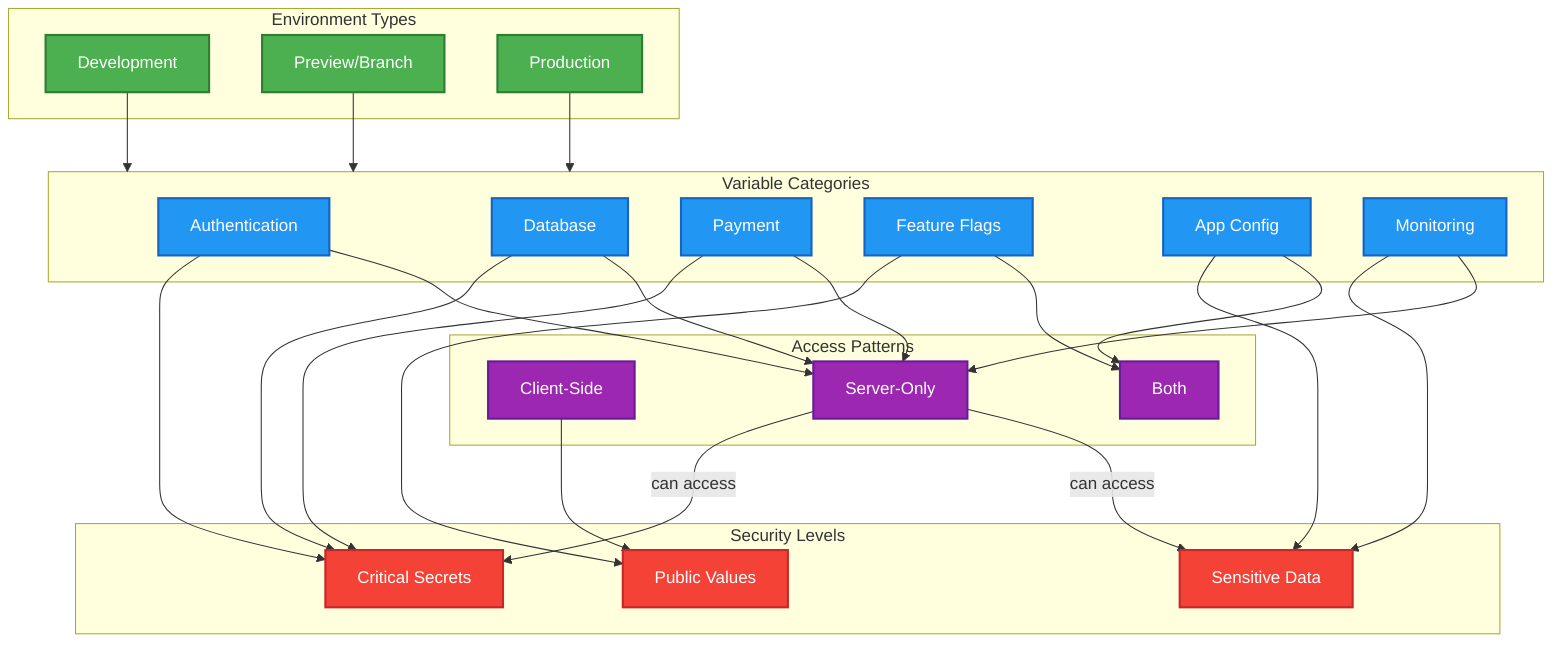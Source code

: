 flowchart TD
    subgraph Environments["Environment Types"]
        DEV[Development]
        PREV[Preview/Branch]
        PROD[Production]
    end

    subgraph Variables["Variable Categories"]
        AUTH[Authentication]
        DB[Database]
        PAY[Payment]
        FEAT[Feature Flags]
        CONFIG[App Config]
        MONITOR[Monitoring]
    end

    subgraph Access["Access Patterns"]
        CLIENT[Client-Side]
        SERVER[Server-Only]
        BOTH[Both]
    end

    subgraph Security["Security Levels"]
        PUBLIC[Public Values]
        SENSITIVE[Sensitive Data]
        SECRETS[Critical Secrets]
    end

    DEV --> Variables
    PREV --> Variables
    PROD --> Variables

    AUTH --> SERVER
    AUTH --> SECRETS
    
    DB --> SERVER
    DB --> SECRETS
    
    PAY --> SERVER
    PAY --> SECRETS
    
    FEAT --> BOTH
    FEAT --> PUBLIC
    
    CONFIG --> BOTH
    CONFIG --> SENSITIVE
    
    MONITOR --> SERVER
    MONITOR --> SENSITIVE

    CLIENT --> PUBLIC
    SERVER --> |can access| SENSITIVE
    SERVER --> |can access| SECRETS

    classDef env fill:#4CAF50,stroke:#2E7D32,stroke-width:2px,color:white
    classDef category fill:#2196F3,stroke:#1565C0,stroke-width:2px,color:white
    classDef access fill:#9C27B0,stroke:#6A1B9A,stroke-width:2px,color:white
    classDef security fill:#F44336,stroke:#C62828,stroke-width:2px,color:white
    
    class DEV,PREV,PROD env
    class AUTH,DB,PAY,FEAT,CONFIG,MONITOR category
    class CLIENT,SERVER,BOTH access
    class PUBLIC,SENSITIVE,SECRETS security